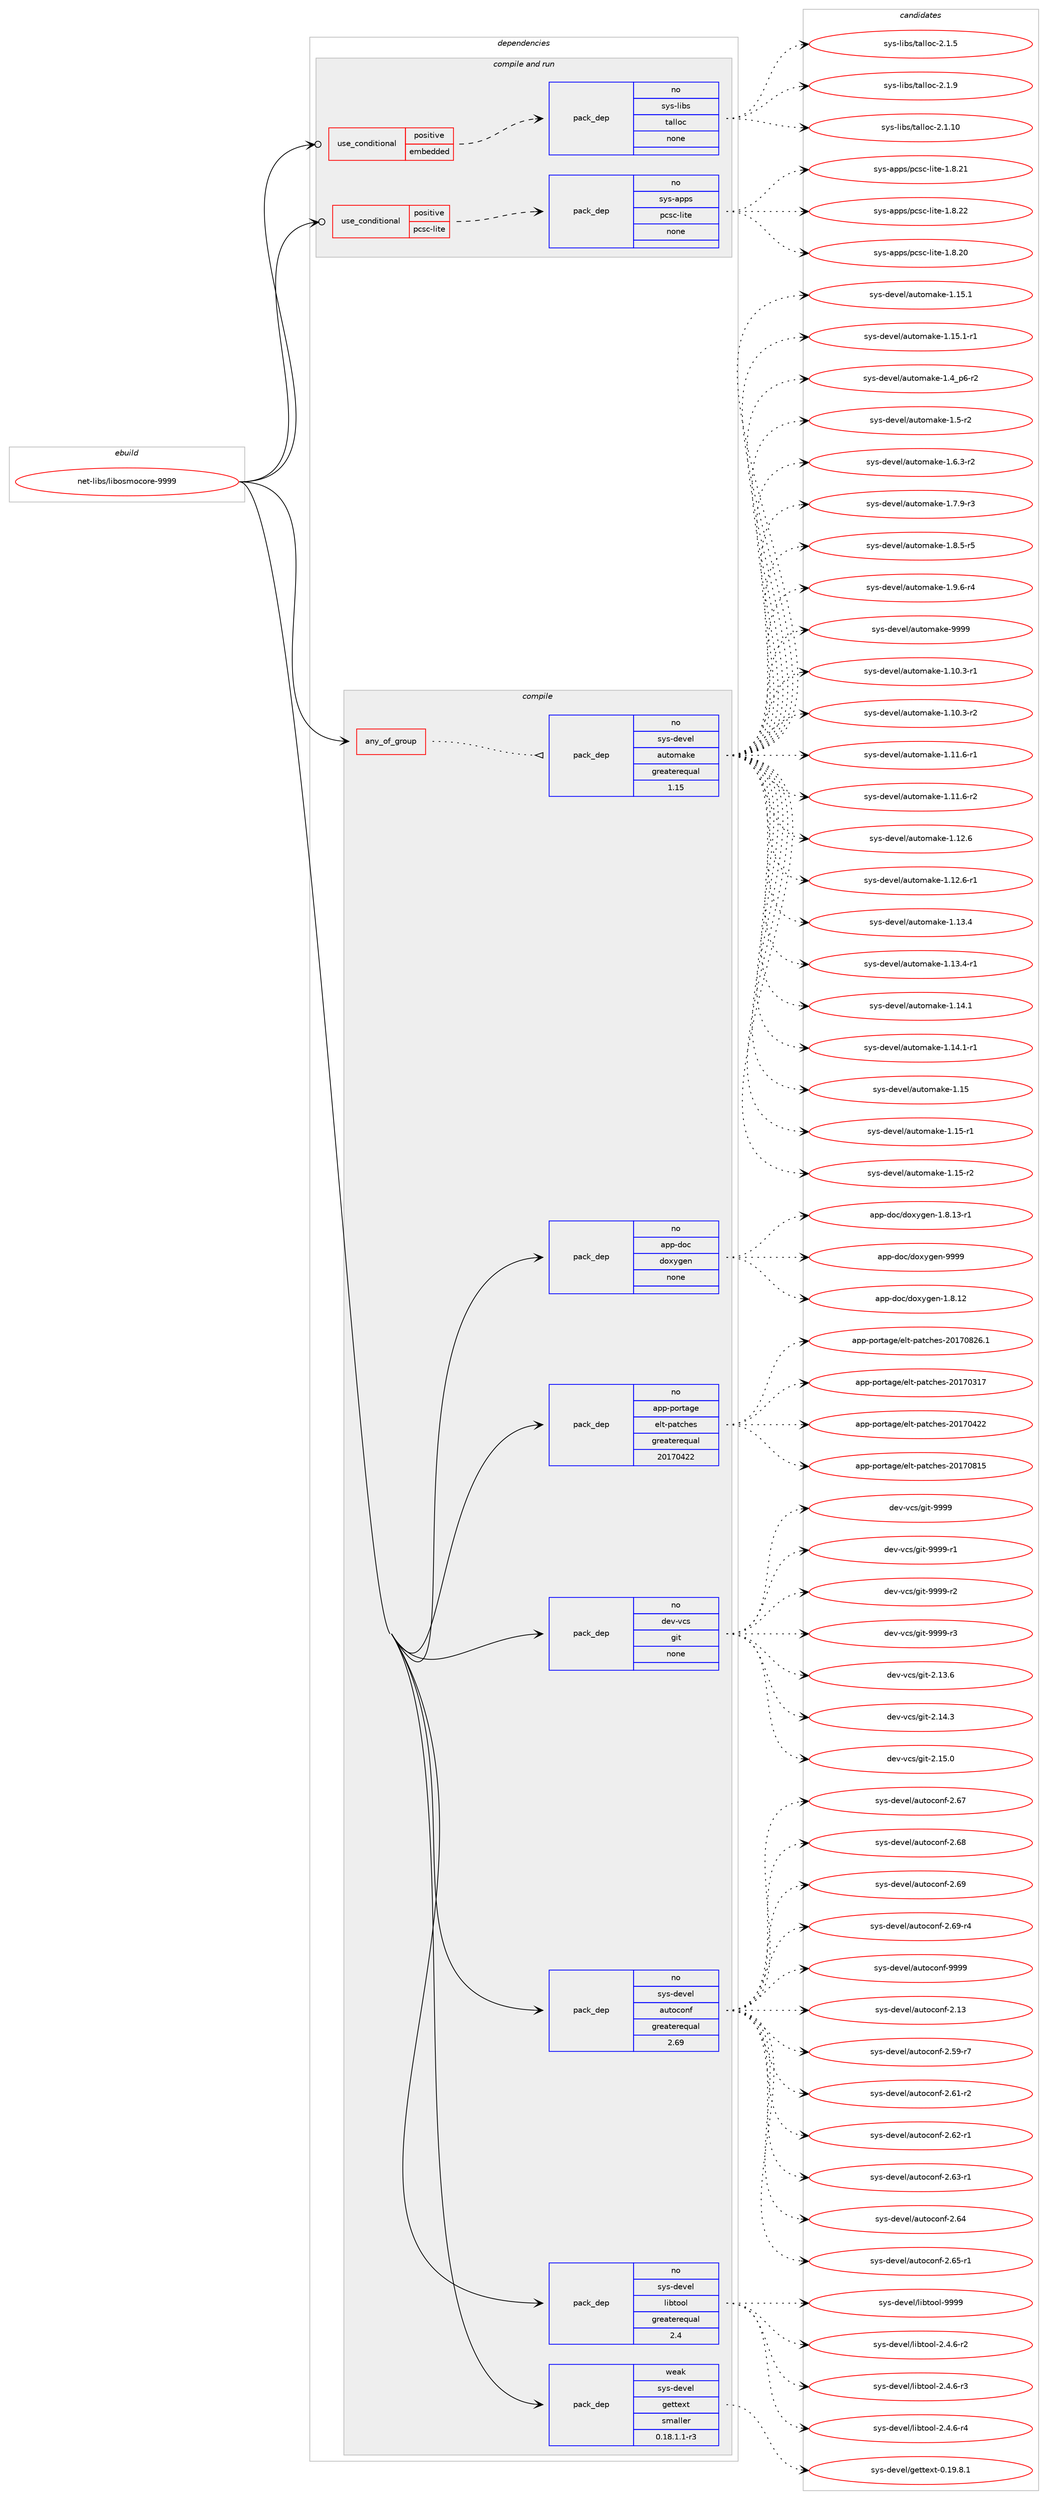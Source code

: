 digraph prolog {

# *************
# Graph options
# *************

newrank=true;
concentrate=true;
compound=true;
graph [rankdir=LR,fontname=Helvetica,fontsize=10,ranksep=1.5];#, ranksep=2.5, nodesep=0.2];
edge  [arrowhead=vee];
node  [fontname=Helvetica,fontsize=10];

# **********
# The ebuild
# **********

subgraph cluster_leftcol {
color=gray;
rank=same;
label=<<i>ebuild</i>>;
id [label="net-libs/libosmocore-9999", color=red, width=4, href="../net-libs/libosmocore-9999.svg"];
}

# ****************
# The dependencies
# ****************

subgraph cluster_midcol {
color=gray;
label=<<i>dependencies</i>>;
subgraph cluster_compile {
fillcolor="#eeeeee";
style=filled;
label=<<i>compile</i>>;
subgraph any6784 {
dependency417654 [label=<<TABLE BORDER="0" CELLBORDER="1" CELLSPACING="0" CELLPADDING="4"><TR><TD CELLPADDING="10">any_of_group</TD></TR></TABLE>>, shape=none, color=red];subgraph pack307397 {
dependency417655 [label=<<TABLE BORDER="0" CELLBORDER="1" CELLSPACING="0" CELLPADDING="4" WIDTH="220"><TR><TD ROWSPAN="6" CELLPADDING="30">pack_dep</TD></TR><TR><TD WIDTH="110">no</TD></TR><TR><TD>sys-devel</TD></TR><TR><TD>automake</TD></TR><TR><TD>greaterequal</TD></TR><TR><TD>1.15</TD></TR></TABLE>>, shape=none, color=blue];
}
dependency417654:e -> dependency417655:w [weight=20,style="dotted",arrowhead="oinv"];
}
id:e -> dependency417654:w [weight=20,style="solid",arrowhead="vee"];
subgraph pack307398 {
dependency417656 [label=<<TABLE BORDER="0" CELLBORDER="1" CELLSPACING="0" CELLPADDING="4" WIDTH="220"><TR><TD ROWSPAN="6" CELLPADDING="30">pack_dep</TD></TR><TR><TD WIDTH="110">no</TD></TR><TR><TD>app-doc</TD></TR><TR><TD>doxygen</TD></TR><TR><TD>none</TD></TR><TR><TD></TD></TR></TABLE>>, shape=none, color=blue];
}
id:e -> dependency417656:w [weight=20,style="solid",arrowhead="vee"];
subgraph pack307399 {
dependency417657 [label=<<TABLE BORDER="0" CELLBORDER="1" CELLSPACING="0" CELLPADDING="4" WIDTH="220"><TR><TD ROWSPAN="6" CELLPADDING="30">pack_dep</TD></TR><TR><TD WIDTH="110">no</TD></TR><TR><TD>app-portage</TD></TR><TR><TD>elt-patches</TD></TR><TR><TD>greaterequal</TD></TR><TR><TD>20170422</TD></TR></TABLE>>, shape=none, color=blue];
}
id:e -> dependency417657:w [weight=20,style="solid",arrowhead="vee"];
subgraph pack307400 {
dependency417658 [label=<<TABLE BORDER="0" CELLBORDER="1" CELLSPACING="0" CELLPADDING="4" WIDTH="220"><TR><TD ROWSPAN="6" CELLPADDING="30">pack_dep</TD></TR><TR><TD WIDTH="110">no</TD></TR><TR><TD>dev-vcs</TD></TR><TR><TD>git</TD></TR><TR><TD>none</TD></TR><TR><TD></TD></TR></TABLE>>, shape=none, color=blue];
}
id:e -> dependency417658:w [weight=20,style="solid",arrowhead="vee"];
subgraph pack307401 {
dependency417659 [label=<<TABLE BORDER="0" CELLBORDER="1" CELLSPACING="0" CELLPADDING="4" WIDTH="220"><TR><TD ROWSPAN="6" CELLPADDING="30">pack_dep</TD></TR><TR><TD WIDTH="110">no</TD></TR><TR><TD>sys-devel</TD></TR><TR><TD>autoconf</TD></TR><TR><TD>greaterequal</TD></TR><TR><TD>2.69</TD></TR></TABLE>>, shape=none, color=blue];
}
id:e -> dependency417659:w [weight=20,style="solid",arrowhead="vee"];
subgraph pack307402 {
dependency417660 [label=<<TABLE BORDER="0" CELLBORDER="1" CELLSPACING="0" CELLPADDING="4" WIDTH="220"><TR><TD ROWSPAN="6" CELLPADDING="30">pack_dep</TD></TR><TR><TD WIDTH="110">no</TD></TR><TR><TD>sys-devel</TD></TR><TR><TD>libtool</TD></TR><TR><TD>greaterequal</TD></TR><TR><TD>2.4</TD></TR></TABLE>>, shape=none, color=blue];
}
id:e -> dependency417660:w [weight=20,style="solid",arrowhead="vee"];
subgraph pack307403 {
dependency417661 [label=<<TABLE BORDER="0" CELLBORDER="1" CELLSPACING="0" CELLPADDING="4" WIDTH="220"><TR><TD ROWSPAN="6" CELLPADDING="30">pack_dep</TD></TR><TR><TD WIDTH="110">weak</TD></TR><TR><TD>sys-devel</TD></TR><TR><TD>gettext</TD></TR><TR><TD>smaller</TD></TR><TR><TD>0.18.1.1-r3</TD></TR></TABLE>>, shape=none, color=blue];
}
id:e -> dependency417661:w [weight=20,style="solid",arrowhead="vee"];
}
subgraph cluster_compileandrun {
fillcolor="#eeeeee";
style=filled;
label=<<i>compile and run</i>>;
subgraph cond103281 {
dependency417662 [label=<<TABLE BORDER="0" CELLBORDER="1" CELLSPACING="0" CELLPADDING="4"><TR><TD ROWSPAN="3" CELLPADDING="10">use_conditional</TD></TR><TR><TD>positive</TD></TR><TR><TD>embedded</TD></TR></TABLE>>, shape=none, color=red];
subgraph pack307404 {
dependency417663 [label=<<TABLE BORDER="0" CELLBORDER="1" CELLSPACING="0" CELLPADDING="4" WIDTH="220"><TR><TD ROWSPAN="6" CELLPADDING="30">pack_dep</TD></TR><TR><TD WIDTH="110">no</TD></TR><TR><TD>sys-libs</TD></TR><TR><TD>talloc</TD></TR><TR><TD>none</TD></TR><TR><TD></TD></TR></TABLE>>, shape=none, color=blue];
}
dependency417662:e -> dependency417663:w [weight=20,style="dashed",arrowhead="vee"];
}
id:e -> dependency417662:w [weight=20,style="solid",arrowhead="odotvee"];
subgraph cond103282 {
dependency417664 [label=<<TABLE BORDER="0" CELLBORDER="1" CELLSPACING="0" CELLPADDING="4"><TR><TD ROWSPAN="3" CELLPADDING="10">use_conditional</TD></TR><TR><TD>positive</TD></TR><TR><TD>pcsc-lite</TD></TR></TABLE>>, shape=none, color=red];
subgraph pack307405 {
dependency417665 [label=<<TABLE BORDER="0" CELLBORDER="1" CELLSPACING="0" CELLPADDING="4" WIDTH="220"><TR><TD ROWSPAN="6" CELLPADDING="30">pack_dep</TD></TR><TR><TD WIDTH="110">no</TD></TR><TR><TD>sys-apps</TD></TR><TR><TD>pcsc-lite</TD></TR><TR><TD>none</TD></TR><TR><TD></TD></TR></TABLE>>, shape=none, color=blue];
}
dependency417664:e -> dependency417665:w [weight=20,style="dashed",arrowhead="vee"];
}
id:e -> dependency417664:w [weight=20,style="solid",arrowhead="odotvee"];
}
subgraph cluster_run {
fillcolor="#eeeeee";
style=filled;
label=<<i>run</i>>;
}
}

# **************
# The candidates
# **************

subgraph cluster_choices {
rank=same;
color=gray;
label=<<i>candidates</i>>;

subgraph choice307397 {
color=black;
nodesep=1;
choice11512111545100101118101108479711711611110997107101454946494846514511449 [label="sys-devel/automake-1.10.3-r1", color=red, width=4,href="../sys-devel/automake-1.10.3-r1.svg"];
choice11512111545100101118101108479711711611110997107101454946494846514511450 [label="sys-devel/automake-1.10.3-r2", color=red, width=4,href="../sys-devel/automake-1.10.3-r2.svg"];
choice11512111545100101118101108479711711611110997107101454946494946544511449 [label="sys-devel/automake-1.11.6-r1", color=red, width=4,href="../sys-devel/automake-1.11.6-r1.svg"];
choice11512111545100101118101108479711711611110997107101454946494946544511450 [label="sys-devel/automake-1.11.6-r2", color=red, width=4,href="../sys-devel/automake-1.11.6-r2.svg"];
choice1151211154510010111810110847971171161111099710710145494649504654 [label="sys-devel/automake-1.12.6", color=red, width=4,href="../sys-devel/automake-1.12.6.svg"];
choice11512111545100101118101108479711711611110997107101454946495046544511449 [label="sys-devel/automake-1.12.6-r1", color=red, width=4,href="../sys-devel/automake-1.12.6-r1.svg"];
choice1151211154510010111810110847971171161111099710710145494649514652 [label="sys-devel/automake-1.13.4", color=red, width=4,href="../sys-devel/automake-1.13.4.svg"];
choice11512111545100101118101108479711711611110997107101454946495146524511449 [label="sys-devel/automake-1.13.4-r1", color=red, width=4,href="../sys-devel/automake-1.13.4-r1.svg"];
choice1151211154510010111810110847971171161111099710710145494649524649 [label="sys-devel/automake-1.14.1", color=red, width=4,href="../sys-devel/automake-1.14.1.svg"];
choice11512111545100101118101108479711711611110997107101454946495246494511449 [label="sys-devel/automake-1.14.1-r1", color=red, width=4,href="../sys-devel/automake-1.14.1-r1.svg"];
choice115121115451001011181011084797117116111109971071014549464953 [label="sys-devel/automake-1.15", color=red, width=4,href="../sys-devel/automake-1.15.svg"];
choice1151211154510010111810110847971171161111099710710145494649534511449 [label="sys-devel/automake-1.15-r1", color=red, width=4,href="../sys-devel/automake-1.15-r1.svg"];
choice1151211154510010111810110847971171161111099710710145494649534511450 [label="sys-devel/automake-1.15-r2", color=red, width=4,href="../sys-devel/automake-1.15-r2.svg"];
choice1151211154510010111810110847971171161111099710710145494649534649 [label="sys-devel/automake-1.15.1", color=red, width=4,href="../sys-devel/automake-1.15.1.svg"];
choice11512111545100101118101108479711711611110997107101454946495346494511449 [label="sys-devel/automake-1.15.1-r1", color=red, width=4,href="../sys-devel/automake-1.15.1-r1.svg"];
choice115121115451001011181011084797117116111109971071014549465295112544511450 [label="sys-devel/automake-1.4_p6-r2", color=red, width=4,href="../sys-devel/automake-1.4_p6-r2.svg"];
choice11512111545100101118101108479711711611110997107101454946534511450 [label="sys-devel/automake-1.5-r2", color=red, width=4,href="../sys-devel/automake-1.5-r2.svg"];
choice115121115451001011181011084797117116111109971071014549465446514511450 [label="sys-devel/automake-1.6.3-r2", color=red, width=4,href="../sys-devel/automake-1.6.3-r2.svg"];
choice115121115451001011181011084797117116111109971071014549465546574511451 [label="sys-devel/automake-1.7.9-r3", color=red, width=4,href="../sys-devel/automake-1.7.9-r3.svg"];
choice115121115451001011181011084797117116111109971071014549465646534511453 [label="sys-devel/automake-1.8.5-r5", color=red, width=4,href="../sys-devel/automake-1.8.5-r5.svg"];
choice115121115451001011181011084797117116111109971071014549465746544511452 [label="sys-devel/automake-1.9.6-r4", color=red, width=4,href="../sys-devel/automake-1.9.6-r4.svg"];
choice115121115451001011181011084797117116111109971071014557575757 [label="sys-devel/automake-9999", color=red, width=4,href="../sys-devel/automake-9999.svg"];
dependency417655:e -> choice11512111545100101118101108479711711611110997107101454946494846514511449:w [style=dotted,weight="100"];
dependency417655:e -> choice11512111545100101118101108479711711611110997107101454946494846514511450:w [style=dotted,weight="100"];
dependency417655:e -> choice11512111545100101118101108479711711611110997107101454946494946544511449:w [style=dotted,weight="100"];
dependency417655:e -> choice11512111545100101118101108479711711611110997107101454946494946544511450:w [style=dotted,weight="100"];
dependency417655:e -> choice1151211154510010111810110847971171161111099710710145494649504654:w [style=dotted,weight="100"];
dependency417655:e -> choice11512111545100101118101108479711711611110997107101454946495046544511449:w [style=dotted,weight="100"];
dependency417655:e -> choice1151211154510010111810110847971171161111099710710145494649514652:w [style=dotted,weight="100"];
dependency417655:e -> choice11512111545100101118101108479711711611110997107101454946495146524511449:w [style=dotted,weight="100"];
dependency417655:e -> choice1151211154510010111810110847971171161111099710710145494649524649:w [style=dotted,weight="100"];
dependency417655:e -> choice11512111545100101118101108479711711611110997107101454946495246494511449:w [style=dotted,weight="100"];
dependency417655:e -> choice115121115451001011181011084797117116111109971071014549464953:w [style=dotted,weight="100"];
dependency417655:e -> choice1151211154510010111810110847971171161111099710710145494649534511449:w [style=dotted,weight="100"];
dependency417655:e -> choice1151211154510010111810110847971171161111099710710145494649534511450:w [style=dotted,weight="100"];
dependency417655:e -> choice1151211154510010111810110847971171161111099710710145494649534649:w [style=dotted,weight="100"];
dependency417655:e -> choice11512111545100101118101108479711711611110997107101454946495346494511449:w [style=dotted,weight="100"];
dependency417655:e -> choice115121115451001011181011084797117116111109971071014549465295112544511450:w [style=dotted,weight="100"];
dependency417655:e -> choice11512111545100101118101108479711711611110997107101454946534511450:w [style=dotted,weight="100"];
dependency417655:e -> choice115121115451001011181011084797117116111109971071014549465446514511450:w [style=dotted,weight="100"];
dependency417655:e -> choice115121115451001011181011084797117116111109971071014549465546574511451:w [style=dotted,weight="100"];
dependency417655:e -> choice115121115451001011181011084797117116111109971071014549465646534511453:w [style=dotted,weight="100"];
dependency417655:e -> choice115121115451001011181011084797117116111109971071014549465746544511452:w [style=dotted,weight="100"];
dependency417655:e -> choice115121115451001011181011084797117116111109971071014557575757:w [style=dotted,weight="100"];
}
subgraph choice307398 {
color=black;
nodesep=1;
choice9711211245100111994710011112012110310111045494656464950 [label="app-doc/doxygen-1.8.12", color=red, width=4,href="../app-doc/doxygen-1.8.12.svg"];
choice97112112451001119947100111120121103101110454946564649514511449 [label="app-doc/doxygen-1.8.13-r1", color=red, width=4,href="../app-doc/doxygen-1.8.13-r1.svg"];
choice971121124510011199471001111201211031011104557575757 [label="app-doc/doxygen-9999", color=red, width=4,href="../app-doc/doxygen-9999.svg"];
dependency417656:e -> choice9711211245100111994710011112012110310111045494656464950:w [style=dotted,weight="100"];
dependency417656:e -> choice97112112451001119947100111120121103101110454946564649514511449:w [style=dotted,weight="100"];
dependency417656:e -> choice971121124510011199471001111201211031011104557575757:w [style=dotted,weight="100"];
}
subgraph choice307399 {
color=black;
nodesep=1;
choice97112112451121111141169710310147101108116451129711699104101115455048495548514955 [label="app-portage/elt-patches-20170317", color=red, width=4,href="../app-portage/elt-patches-20170317.svg"];
choice97112112451121111141169710310147101108116451129711699104101115455048495548525050 [label="app-portage/elt-patches-20170422", color=red, width=4,href="../app-portage/elt-patches-20170422.svg"];
choice97112112451121111141169710310147101108116451129711699104101115455048495548564953 [label="app-portage/elt-patches-20170815", color=red, width=4,href="../app-portage/elt-patches-20170815.svg"];
choice971121124511211111411697103101471011081164511297116991041011154550484955485650544649 [label="app-portage/elt-patches-20170826.1", color=red, width=4,href="../app-portage/elt-patches-20170826.1.svg"];
dependency417657:e -> choice97112112451121111141169710310147101108116451129711699104101115455048495548514955:w [style=dotted,weight="100"];
dependency417657:e -> choice97112112451121111141169710310147101108116451129711699104101115455048495548525050:w [style=dotted,weight="100"];
dependency417657:e -> choice97112112451121111141169710310147101108116451129711699104101115455048495548564953:w [style=dotted,weight="100"];
dependency417657:e -> choice971121124511211111411697103101471011081164511297116991041011154550484955485650544649:w [style=dotted,weight="100"];
}
subgraph choice307400 {
color=black;
nodesep=1;
choice10010111845118991154710310511645504649514654 [label="dev-vcs/git-2.13.6", color=red, width=4,href="../dev-vcs/git-2.13.6.svg"];
choice10010111845118991154710310511645504649524651 [label="dev-vcs/git-2.14.3", color=red, width=4,href="../dev-vcs/git-2.14.3.svg"];
choice10010111845118991154710310511645504649534648 [label="dev-vcs/git-2.15.0", color=red, width=4,href="../dev-vcs/git-2.15.0.svg"];
choice1001011184511899115471031051164557575757 [label="dev-vcs/git-9999", color=red, width=4,href="../dev-vcs/git-9999.svg"];
choice10010111845118991154710310511645575757574511449 [label="dev-vcs/git-9999-r1", color=red, width=4,href="../dev-vcs/git-9999-r1.svg"];
choice10010111845118991154710310511645575757574511450 [label="dev-vcs/git-9999-r2", color=red, width=4,href="../dev-vcs/git-9999-r2.svg"];
choice10010111845118991154710310511645575757574511451 [label="dev-vcs/git-9999-r3", color=red, width=4,href="../dev-vcs/git-9999-r3.svg"];
dependency417658:e -> choice10010111845118991154710310511645504649514654:w [style=dotted,weight="100"];
dependency417658:e -> choice10010111845118991154710310511645504649524651:w [style=dotted,weight="100"];
dependency417658:e -> choice10010111845118991154710310511645504649534648:w [style=dotted,weight="100"];
dependency417658:e -> choice1001011184511899115471031051164557575757:w [style=dotted,weight="100"];
dependency417658:e -> choice10010111845118991154710310511645575757574511449:w [style=dotted,weight="100"];
dependency417658:e -> choice10010111845118991154710310511645575757574511450:w [style=dotted,weight="100"];
dependency417658:e -> choice10010111845118991154710310511645575757574511451:w [style=dotted,weight="100"];
}
subgraph choice307401 {
color=black;
nodesep=1;
choice115121115451001011181011084797117116111991111101024550464951 [label="sys-devel/autoconf-2.13", color=red, width=4,href="../sys-devel/autoconf-2.13.svg"];
choice1151211154510010111810110847971171161119911111010245504653574511455 [label="sys-devel/autoconf-2.59-r7", color=red, width=4,href="../sys-devel/autoconf-2.59-r7.svg"];
choice1151211154510010111810110847971171161119911111010245504654494511450 [label="sys-devel/autoconf-2.61-r2", color=red, width=4,href="../sys-devel/autoconf-2.61-r2.svg"];
choice1151211154510010111810110847971171161119911111010245504654504511449 [label="sys-devel/autoconf-2.62-r1", color=red, width=4,href="../sys-devel/autoconf-2.62-r1.svg"];
choice1151211154510010111810110847971171161119911111010245504654514511449 [label="sys-devel/autoconf-2.63-r1", color=red, width=4,href="../sys-devel/autoconf-2.63-r1.svg"];
choice115121115451001011181011084797117116111991111101024550465452 [label="sys-devel/autoconf-2.64", color=red, width=4,href="../sys-devel/autoconf-2.64.svg"];
choice1151211154510010111810110847971171161119911111010245504654534511449 [label="sys-devel/autoconf-2.65-r1", color=red, width=4,href="../sys-devel/autoconf-2.65-r1.svg"];
choice115121115451001011181011084797117116111991111101024550465455 [label="sys-devel/autoconf-2.67", color=red, width=4,href="../sys-devel/autoconf-2.67.svg"];
choice115121115451001011181011084797117116111991111101024550465456 [label="sys-devel/autoconf-2.68", color=red, width=4,href="../sys-devel/autoconf-2.68.svg"];
choice115121115451001011181011084797117116111991111101024550465457 [label="sys-devel/autoconf-2.69", color=red, width=4,href="../sys-devel/autoconf-2.69.svg"];
choice1151211154510010111810110847971171161119911111010245504654574511452 [label="sys-devel/autoconf-2.69-r4", color=red, width=4,href="../sys-devel/autoconf-2.69-r4.svg"];
choice115121115451001011181011084797117116111991111101024557575757 [label="sys-devel/autoconf-9999", color=red, width=4,href="../sys-devel/autoconf-9999.svg"];
dependency417659:e -> choice115121115451001011181011084797117116111991111101024550464951:w [style=dotted,weight="100"];
dependency417659:e -> choice1151211154510010111810110847971171161119911111010245504653574511455:w [style=dotted,weight="100"];
dependency417659:e -> choice1151211154510010111810110847971171161119911111010245504654494511450:w [style=dotted,weight="100"];
dependency417659:e -> choice1151211154510010111810110847971171161119911111010245504654504511449:w [style=dotted,weight="100"];
dependency417659:e -> choice1151211154510010111810110847971171161119911111010245504654514511449:w [style=dotted,weight="100"];
dependency417659:e -> choice115121115451001011181011084797117116111991111101024550465452:w [style=dotted,weight="100"];
dependency417659:e -> choice1151211154510010111810110847971171161119911111010245504654534511449:w [style=dotted,weight="100"];
dependency417659:e -> choice115121115451001011181011084797117116111991111101024550465455:w [style=dotted,weight="100"];
dependency417659:e -> choice115121115451001011181011084797117116111991111101024550465456:w [style=dotted,weight="100"];
dependency417659:e -> choice115121115451001011181011084797117116111991111101024550465457:w [style=dotted,weight="100"];
dependency417659:e -> choice1151211154510010111810110847971171161119911111010245504654574511452:w [style=dotted,weight="100"];
dependency417659:e -> choice115121115451001011181011084797117116111991111101024557575757:w [style=dotted,weight="100"];
}
subgraph choice307402 {
color=black;
nodesep=1;
choice1151211154510010111810110847108105981161111111084550465246544511450 [label="sys-devel/libtool-2.4.6-r2", color=red, width=4,href="../sys-devel/libtool-2.4.6-r2.svg"];
choice1151211154510010111810110847108105981161111111084550465246544511451 [label="sys-devel/libtool-2.4.6-r3", color=red, width=4,href="../sys-devel/libtool-2.4.6-r3.svg"];
choice1151211154510010111810110847108105981161111111084550465246544511452 [label="sys-devel/libtool-2.4.6-r4", color=red, width=4,href="../sys-devel/libtool-2.4.6-r4.svg"];
choice1151211154510010111810110847108105981161111111084557575757 [label="sys-devel/libtool-9999", color=red, width=4,href="../sys-devel/libtool-9999.svg"];
dependency417660:e -> choice1151211154510010111810110847108105981161111111084550465246544511450:w [style=dotted,weight="100"];
dependency417660:e -> choice1151211154510010111810110847108105981161111111084550465246544511451:w [style=dotted,weight="100"];
dependency417660:e -> choice1151211154510010111810110847108105981161111111084550465246544511452:w [style=dotted,weight="100"];
dependency417660:e -> choice1151211154510010111810110847108105981161111111084557575757:w [style=dotted,weight="100"];
}
subgraph choice307403 {
color=black;
nodesep=1;
choice1151211154510010111810110847103101116116101120116454846495746564649 [label="sys-devel/gettext-0.19.8.1", color=red, width=4,href="../sys-devel/gettext-0.19.8.1.svg"];
dependency417661:e -> choice1151211154510010111810110847103101116116101120116454846495746564649:w [style=dotted,weight="100"];
}
subgraph choice307404 {
color=black;
nodesep=1;
choice115121115451081059811547116971081081119945504649464948 [label="sys-libs/talloc-2.1.10", color=red, width=4,href="../sys-libs/talloc-2.1.10.svg"];
choice1151211154510810598115471169710810811199455046494653 [label="sys-libs/talloc-2.1.5", color=red, width=4,href="../sys-libs/talloc-2.1.5.svg"];
choice1151211154510810598115471169710810811199455046494657 [label="sys-libs/talloc-2.1.9", color=red, width=4,href="../sys-libs/talloc-2.1.9.svg"];
dependency417663:e -> choice115121115451081059811547116971081081119945504649464948:w [style=dotted,weight="100"];
dependency417663:e -> choice1151211154510810598115471169710810811199455046494653:w [style=dotted,weight="100"];
dependency417663:e -> choice1151211154510810598115471169710810811199455046494657:w [style=dotted,weight="100"];
}
subgraph choice307405 {
color=black;
nodesep=1;
choice11512111545971121121154711299115994510810511610145494656465048 [label="sys-apps/pcsc-lite-1.8.20", color=red, width=4,href="../sys-apps/pcsc-lite-1.8.20.svg"];
choice11512111545971121121154711299115994510810511610145494656465049 [label="sys-apps/pcsc-lite-1.8.21", color=red, width=4,href="../sys-apps/pcsc-lite-1.8.21.svg"];
choice11512111545971121121154711299115994510810511610145494656465050 [label="sys-apps/pcsc-lite-1.8.22", color=red, width=4,href="../sys-apps/pcsc-lite-1.8.22.svg"];
dependency417665:e -> choice11512111545971121121154711299115994510810511610145494656465048:w [style=dotted,weight="100"];
dependency417665:e -> choice11512111545971121121154711299115994510810511610145494656465049:w [style=dotted,weight="100"];
dependency417665:e -> choice11512111545971121121154711299115994510810511610145494656465050:w [style=dotted,weight="100"];
}
}

}

